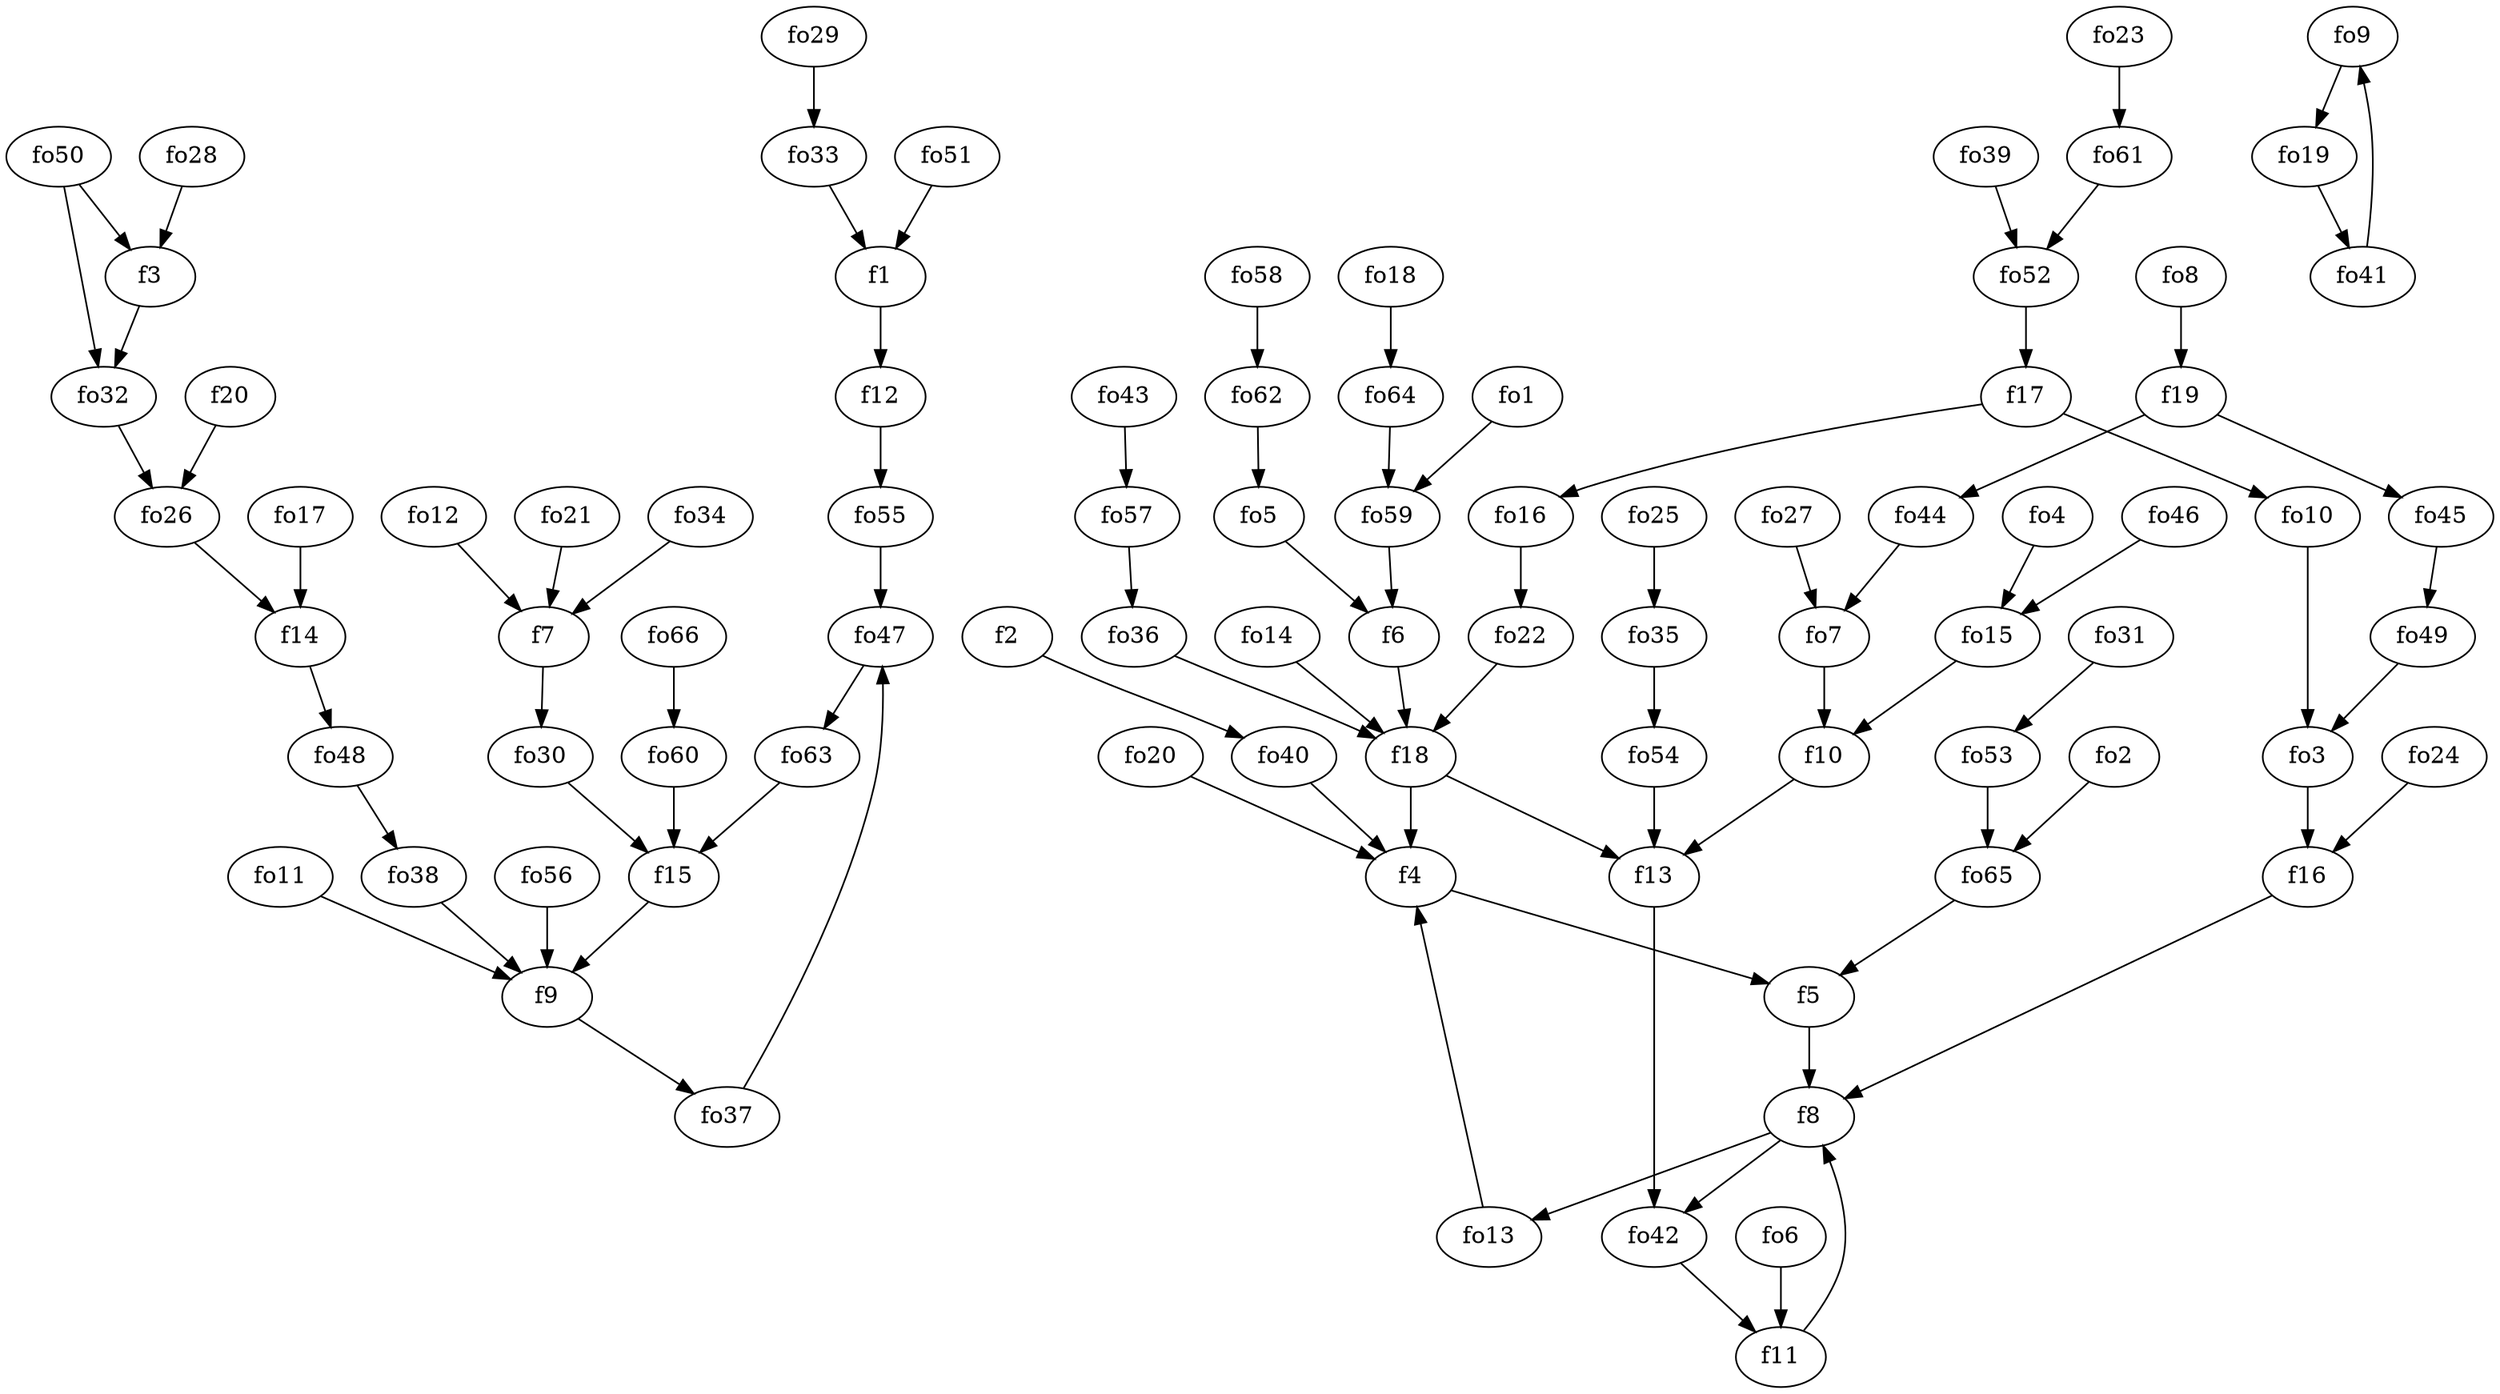 strict digraph  {
f1;
f2;
f3;
f4;
f5;
f6;
f7;
f8;
f9;
f10;
f11;
f12;
f13;
f14;
f15;
f16;
f17;
f18;
f19;
f20;
fo1;
fo2;
fo3;
fo4;
fo5;
fo6;
fo7;
fo8;
fo9;
fo10;
fo11;
fo12;
fo13;
fo14;
fo15;
fo16;
fo17;
fo18;
fo19;
fo20;
fo21;
fo22;
fo23;
fo24;
fo25;
fo26;
fo27;
fo28;
fo29;
fo30;
fo31;
fo32;
fo33;
fo34;
fo35;
fo36;
fo37;
fo38;
fo39;
fo40;
fo41;
fo42;
fo43;
fo44;
fo45;
fo46;
fo47;
fo48;
fo49;
fo50;
fo51;
fo52;
fo53;
fo54;
fo55;
fo56;
fo57;
fo58;
fo59;
fo60;
fo61;
fo62;
fo63;
fo64;
fo65;
fo66;
f1 -> f12  [weight=2];
f2 -> fo40  [weight=2];
f3 -> fo32  [weight=2];
f4 -> f5  [weight=2];
f5 -> f8  [weight=2];
f6 -> f18  [weight=2];
f7 -> fo30  [weight=2];
f8 -> fo42  [weight=2];
f8 -> fo13  [weight=2];
f9 -> fo37  [weight=2];
f10 -> f13  [weight=2];
f11 -> f8  [weight=2];
f12 -> fo55  [weight=2];
f13 -> fo42  [weight=2];
f14 -> fo48  [weight=2];
f15 -> f9  [weight=2];
f16 -> f8  [weight=2];
f17 -> fo16  [weight=2];
f17 -> fo10  [weight=2];
f18 -> f4  [weight=2];
f18 -> f13  [weight=2];
f19 -> fo45  [weight=2];
f19 -> fo44  [weight=2];
f20 -> fo26  [weight=2];
fo1 -> fo59  [weight=2];
fo2 -> fo65  [weight=2];
fo3 -> f16  [weight=2];
fo4 -> fo15  [weight=2];
fo5 -> f6  [weight=2];
fo6 -> f11  [weight=2];
fo7 -> f10  [weight=2];
fo8 -> f19  [weight=2];
fo9 -> fo19  [weight=2];
fo10 -> fo3  [weight=2];
fo11 -> f9  [weight=2];
fo12 -> f7  [weight=2];
fo13 -> f4  [weight=2];
fo14 -> f18  [weight=2];
fo15 -> f10  [weight=2];
fo16 -> fo22  [weight=2];
fo17 -> f14  [weight=2];
fo18 -> fo64  [weight=2];
fo19 -> fo41  [weight=2];
fo20 -> f4  [weight=2];
fo21 -> f7  [weight=2];
fo22 -> f18  [weight=2];
fo23 -> fo61  [weight=2];
fo24 -> f16  [weight=2];
fo25 -> fo35  [weight=2];
fo26 -> f14  [weight=2];
fo27 -> fo7  [weight=2];
fo28 -> f3  [weight=2];
fo29 -> fo33  [weight=2];
fo30 -> f15  [weight=2];
fo31 -> fo53  [weight=2];
fo32 -> fo26  [weight=2];
fo33 -> f1  [weight=2];
fo34 -> f7  [weight=2];
fo35 -> fo54  [weight=2];
fo36 -> f18  [weight=2];
fo37 -> fo47  [weight=2];
fo38 -> f9  [weight=2];
fo39 -> fo52  [weight=2];
fo40 -> f4  [weight=2];
fo41 -> fo9  [weight=2];
fo42 -> f11  [weight=2];
fo43 -> fo57  [weight=2];
fo44 -> fo7  [weight=2];
fo45 -> fo49  [weight=2];
fo46 -> fo15  [weight=2];
fo47 -> fo63  [weight=2];
fo48 -> fo38  [weight=2];
fo49 -> fo3  [weight=2];
fo50 -> f3  [weight=2];
fo50 -> fo32  [weight=2];
fo51 -> f1  [weight=2];
fo52 -> f17  [weight=2];
fo53 -> fo65  [weight=2];
fo54 -> f13  [weight=2];
fo55 -> fo47  [weight=2];
fo56 -> f9  [weight=2];
fo57 -> fo36  [weight=2];
fo58 -> fo62  [weight=2];
fo59 -> f6  [weight=2];
fo60 -> f15  [weight=2];
fo61 -> fo52  [weight=2];
fo62 -> fo5  [weight=2];
fo63 -> f15  [weight=2];
fo64 -> fo59  [weight=2];
fo65 -> f5  [weight=2];
fo66 -> fo60  [weight=2];
}
